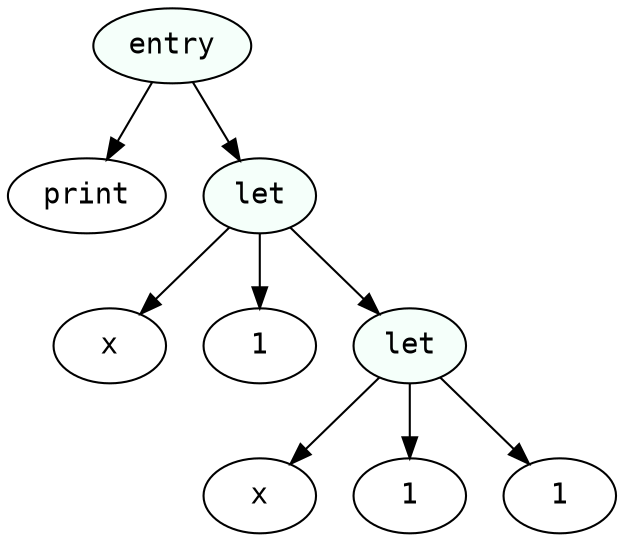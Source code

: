 digraph print {
 1 [label="print", fontname="monospace"];
 2 [label="x", fontname="monospace"];
 3 [label="1", fontname="monospace"];
 4 [label="x", fontname="monospace"];
 5 [label="1", fontname="monospace"];
 6 [label="1", fontname="monospace"];
 7 [label="let", fontname="monospace", style=filled, fillcolor=mintcream];
 7->4
 7->5
 7->6
 8 [label="let", fontname="monospace", style=filled, fillcolor=mintcream];
 8->2
 8->3
 8->7
 9 [label="entry", fontname="monospace", style=filled, fillcolor=mintcream];
 9->1
 9->8
 }
 